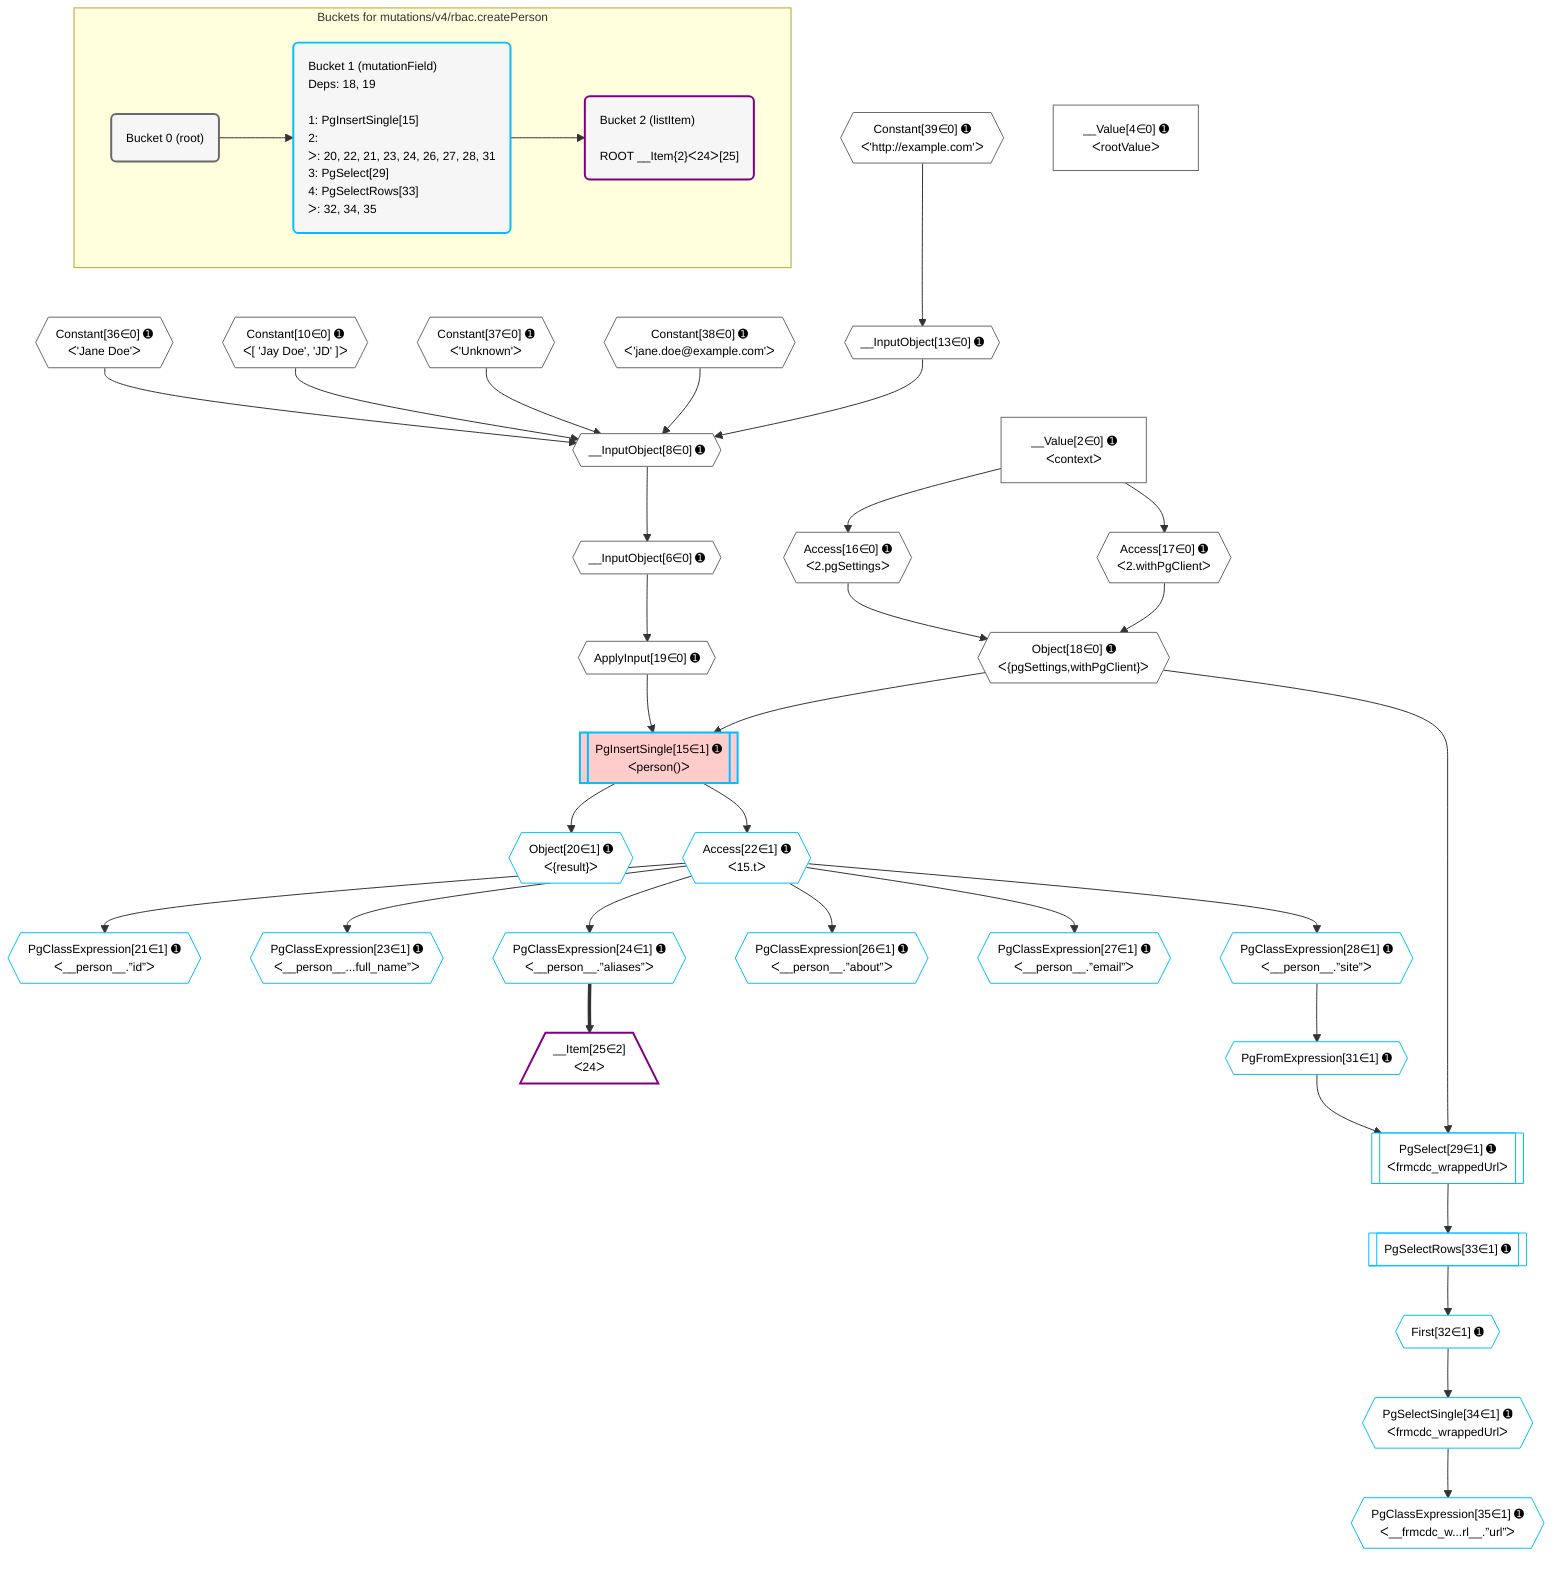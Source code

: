 %%{init: {'themeVariables': { 'fontSize': '12px'}}}%%
graph TD
    classDef path fill:#eee,stroke:#000,color:#000
    classDef plan fill:#fff,stroke-width:1px,color:#000
    classDef itemplan fill:#fff,stroke-width:2px,color:#000
    classDef unbatchedplan fill:#dff,stroke-width:1px,color:#000
    classDef sideeffectplan fill:#fcc,stroke-width:2px,color:#000
    classDef bucket fill:#f6f6f6,color:#000,stroke-width:2px,text-align:left


    %% plan dependencies
    __InputObject8{{"__InputObject[8∈0] ➊"}}:::plan
    Constant36{{"Constant[36∈0] ➊<br />ᐸ'Jane Doe'ᐳ"}}:::plan
    Constant10{{"Constant[10∈0] ➊<br />ᐸ[ 'Jay Doe', 'JD' ]ᐳ"}}:::plan
    Constant37{{"Constant[37∈0] ➊<br />ᐸ'Unknown'ᐳ"}}:::plan
    Constant38{{"Constant[38∈0] ➊<br />ᐸ'jane.doe@example.com'ᐳ"}}:::plan
    __InputObject13{{"__InputObject[13∈0] ➊"}}:::plan
    Constant36 & Constant10 & Constant37 & Constant38 & __InputObject13 --> __InputObject8
    __InputObject6{{"__InputObject[6∈0] ➊"}}:::plan
    __InputObject8 --> __InputObject6
    Object18{{"Object[18∈0] ➊<br />ᐸ{pgSettings,withPgClient}ᐳ"}}:::plan
    Access16{{"Access[16∈0] ➊<br />ᐸ2.pgSettingsᐳ"}}:::plan
    Access17{{"Access[17∈0] ➊<br />ᐸ2.withPgClientᐳ"}}:::plan
    Access16 & Access17 --> Object18
    Constant39{{"Constant[39∈0] ➊<br />ᐸ'http://example.com'ᐳ"}}:::plan
    Constant39 --> __InputObject13
    __Value2["__Value[2∈0] ➊<br />ᐸcontextᐳ"]:::plan
    __Value2 --> Access16
    __Value2 --> Access17
    ApplyInput19{{"ApplyInput[19∈0] ➊"}}:::plan
    __InputObject6 --> ApplyInput19
    __Value4["__Value[4∈0] ➊<br />ᐸrootValueᐳ"]:::plan
    PgInsertSingle15[["PgInsertSingle[15∈1] ➊<br />ᐸperson()ᐳ"]]:::sideeffectplan
    Object18 & ApplyInput19 --> PgInsertSingle15
    PgSelect29[["PgSelect[29∈1] ➊<br />ᐸfrmcdc_wrappedUrlᐳ"]]:::plan
    PgFromExpression31{{"PgFromExpression[31∈1] ➊"}}:::plan
    Object18 & PgFromExpression31 --> PgSelect29
    Object20{{"Object[20∈1] ➊<br />ᐸ{result}ᐳ"}}:::plan
    PgInsertSingle15 --> Object20
    PgClassExpression21{{"PgClassExpression[21∈1] ➊<br />ᐸ__person__.”id”ᐳ"}}:::plan
    Access22{{"Access[22∈1] ➊<br />ᐸ15.tᐳ"}}:::plan
    Access22 --> PgClassExpression21
    PgInsertSingle15 --> Access22
    PgClassExpression23{{"PgClassExpression[23∈1] ➊<br />ᐸ__person__...full_name”ᐳ"}}:::plan
    Access22 --> PgClassExpression23
    PgClassExpression24{{"PgClassExpression[24∈1] ➊<br />ᐸ__person__.”aliases”ᐳ"}}:::plan
    Access22 --> PgClassExpression24
    PgClassExpression26{{"PgClassExpression[26∈1] ➊<br />ᐸ__person__.”about”ᐳ"}}:::plan
    Access22 --> PgClassExpression26
    PgClassExpression27{{"PgClassExpression[27∈1] ➊<br />ᐸ__person__.”email”ᐳ"}}:::plan
    Access22 --> PgClassExpression27
    PgClassExpression28{{"PgClassExpression[28∈1] ➊<br />ᐸ__person__.”site”ᐳ"}}:::plan
    Access22 --> PgClassExpression28
    PgClassExpression28 --> PgFromExpression31
    First32{{"First[32∈1] ➊"}}:::plan
    PgSelectRows33[["PgSelectRows[33∈1] ➊"]]:::plan
    PgSelectRows33 --> First32
    PgSelect29 --> PgSelectRows33
    PgSelectSingle34{{"PgSelectSingle[34∈1] ➊<br />ᐸfrmcdc_wrappedUrlᐳ"}}:::plan
    First32 --> PgSelectSingle34
    PgClassExpression35{{"PgClassExpression[35∈1] ➊<br />ᐸ__frmcdc_w...rl__.”url”ᐳ"}}:::plan
    PgSelectSingle34 --> PgClassExpression35
    __Item25[/"__Item[25∈2]<br />ᐸ24ᐳ"\]:::itemplan
    PgClassExpression24 ==> __Item25

    %% define steps

    subgraph "Buckets for mutations/v4/rbac.createPerson"
    Bucket0("Bucket 0 (root)"):::bucket
    classDef bucket0 stroke:#696969
    class Bucket0,__Value2,__Value4,__InputObject6,__InputObject8,Constant10,__InputObject13,Access16,Access17,Object18,ApplyInput19,Constant36,Constant37,Constant38,Constant39 bucket0
    Bucket1("Bucket 1 (mutationField)<br />Deps: 18, 19<br /><br />1: PgInsertSingle[15]<br />2: <br />ᐳ: 20, 22, 21, 23, 24, 26, 27, 28, 31<br />3: PgSelect[29]<br />4: PgSelectRows[33]<br />ᐳ: 32, 34, 35"):::bucket
    classDef bucket1 stroke:#00bfff
    class Bucket1,PgInsertSingle15,Object20,PgClassExpression21,Access22,PgClassExpression23,PgClassExpression24,PgClassExpression26,PgClassExpression27,PgClassExpression28,PgSelect29,PgFromExpression31,First32,PgSelectRows33,PgSelectSingle34,PgClassExpression35 bucket1
    Bucket2("Bucket 2 (listItem)<br /><br />ROOT __Item{2}ᐸ24ᐳ[25]"):::bucket
    classDef bucket2 stroke:#7f007f
    class Bucket2,__Item25 bucket2
    Bucket0 --> Bucket1
    Bucket1 --> Bucket2
    end